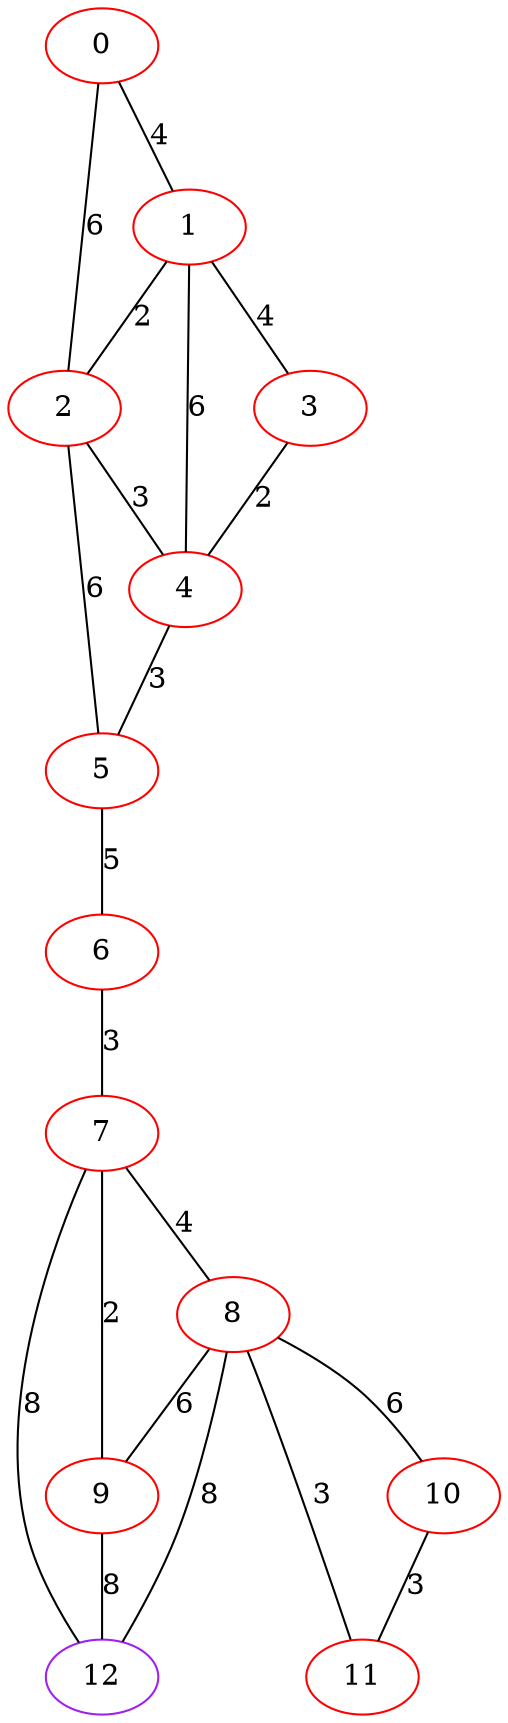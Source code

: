 graph "" {
0 [color=red, weight=1];
1 [color=red, weight=1];
2 [color=red, weight=1];
3 [color=red, weight=1];
4 [color=red, weight=1];
5 [color=red, weight=1];
6 [color=red, weight=1];
7 [color=red, weight=1];
8 [color=red, weight=1];
9 [color=red, weight=1];
10 [color=red, weight=1];
11 [color=red, weight=1];
12 [color=purple, weight=4];
0 -- 1  [key=0, label=4];
0 -- 2  [key=0, label=6];
1 -- 2  [key=0, label=2];
1 -- 3  [key=0, label=4];
1 -- 4  [key=0, label=6];
2 -- 4  [key=0, label=3];
2 -- 5  [key=0, label=6];
3 -- 4  [key=0, label=2];
4 -- 5  [key=0, label=3];
5 -- 6  [key=0, label=5];
6 -- 7  [key=0, label=3];
7 -- 8  [key=0, label=4];
7 -- 9  [key=0, label=2];
7 -- 12  [key=0, label=8];
8 -- 9  [key=0, label=6];
8 -- 10  [key=0, label=6];
8 -- 11  [key=0, label=3];
8 -- 12  [key=0, label=8];
9 -- 12  [key=0, label=8];
10 -- 11  [key=0, label=3];
}
